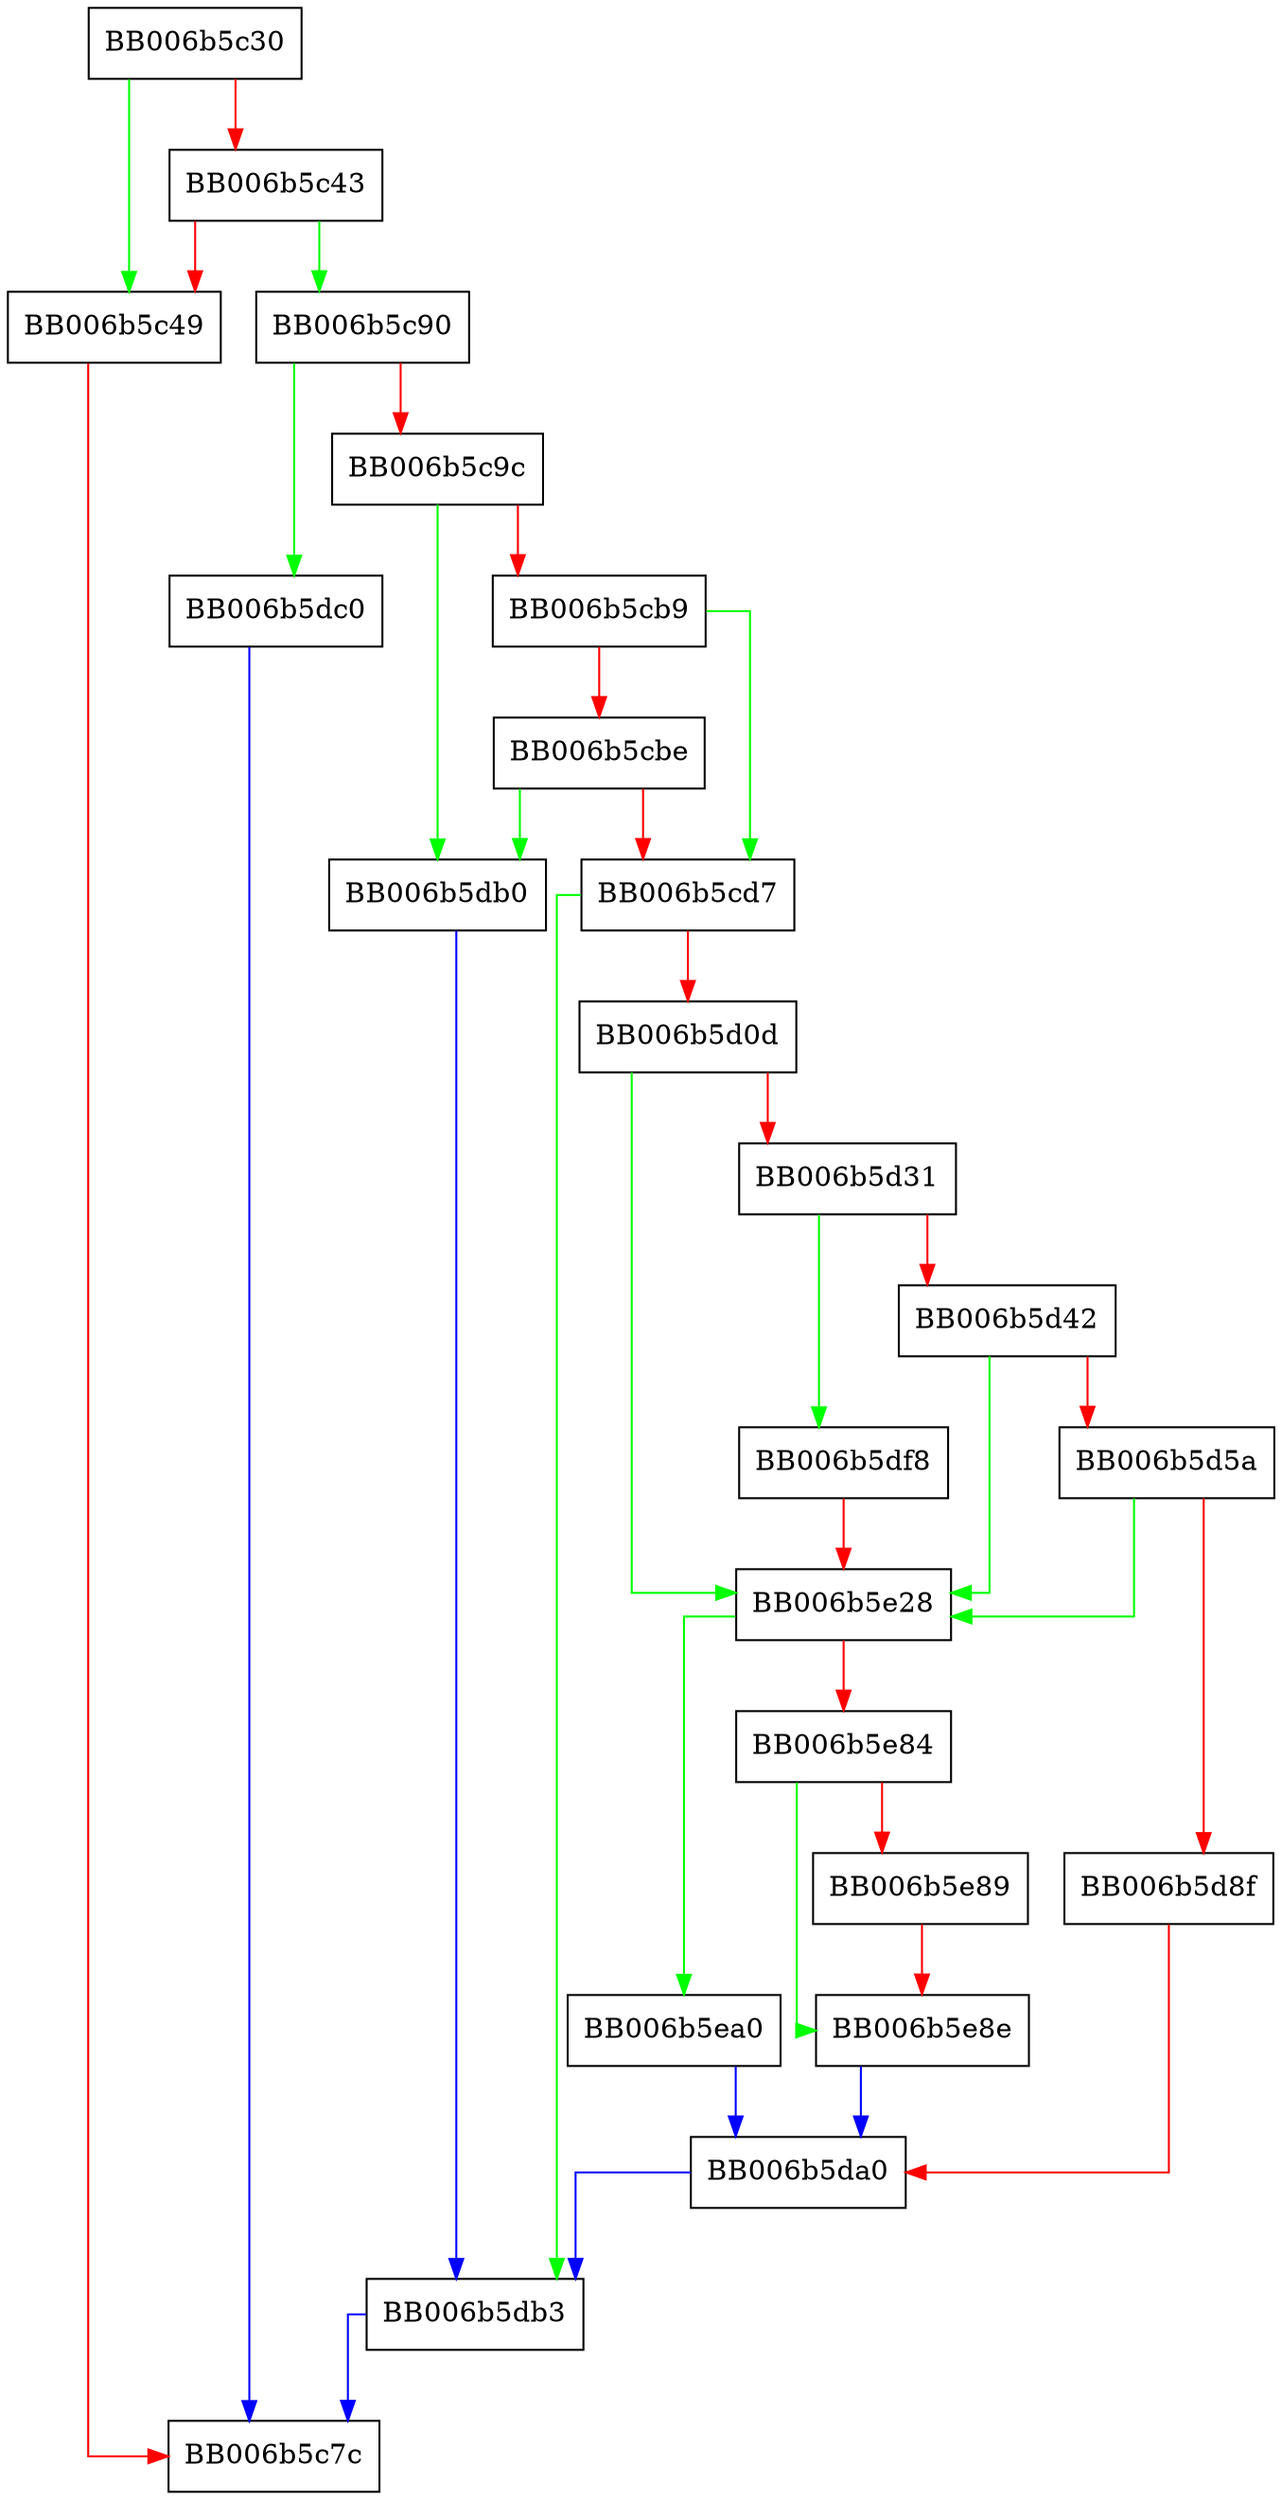 digraph sm2_to_SubjectPublicKeyInfo_pem_encode {
  node [shape="box"];
  graph [splines=ortho];
  BB006b5c30 -> BB006b5c49 [color="green"];
  BB006b5c30 -> BB006b5c43 [color="red"];
  BB006b5c43 -> BB006b5c90 [color="green"];
  BB006b5c43 -> BB006b5c49 [color="red"];
  BB006b5c49 -> BB006b5c7c [color="red"];
  BB006b5c90 -> BB006b5dc0 [color="green"];
  BB006b5c90 -> BB006b5c9c [color="red"];
  BB006b5c9c -> BB006b5db0 [color="green"];
  BB006b5c9c -> BB006b5cb9 [color="red"];
  BB006b5cb9 -> BB006b5cd7 [color="green"];
  BB006b5cb9 -> BB006b5cbe [color="red"];
  BB006b5cbe -> BB006b5db0 [color="green"];
  BB006b5cbe -> BB006b5cd7 [color="red"];
  BB006b5cd7 -> BB006b5db3 [color="green"];
  BB006b5cd7 -> BB006b5d0d [color="red"];
  BB006b5d0d -> BB006b5e28 [color="green"];
  BB006b5d0d -> BB006b5d31 [color="red"];
  BB006b5d31 -> BB006b5df8 [color="green"];
  BB006b5d31 -> BB006b5d42 [color="red"];
  BB006b5d42 -> BB006b5e28 [color="green"];
  BB006b5d42 -> BB006b5d5a [color="red"];
  BB006b5d5a -> BB006b5e28 [color="green"];
  BB006b5d5a -> BB006b5d8f [color="red"];
  BB006b5d8f -> BB006b5da0 [color="red"];
  BB006b5da0 -> BB006b5db3 [color="blue"];
  BB006b5db0 -> BB006b5db3 [color="blue"];
  BB006b5db3 -> BB006b5c7c [color="blue"];
  BB006b5dc0 -> BB006b5c7c [color="blue"];
  BB006b5df8 -> BB006b5e28 [color="red"];
  BB006b5e28 -> BB006b5ea0 [color="green"];
  BB006b5e28 -> BB006b5e84 [color="red"];
  BB006b5e84 -> BB006b5e8e [color="green"];
  BB006b5e84 -> BB006b5e89 [color="red"];
  BB006b5e89 -> BB006b5e8e [color="red"];
  BB006b5e8e -> BB006b5da0 [color="blue"];
  BB006b5ea0 -> BB006b5da0 [color="blue"];
}